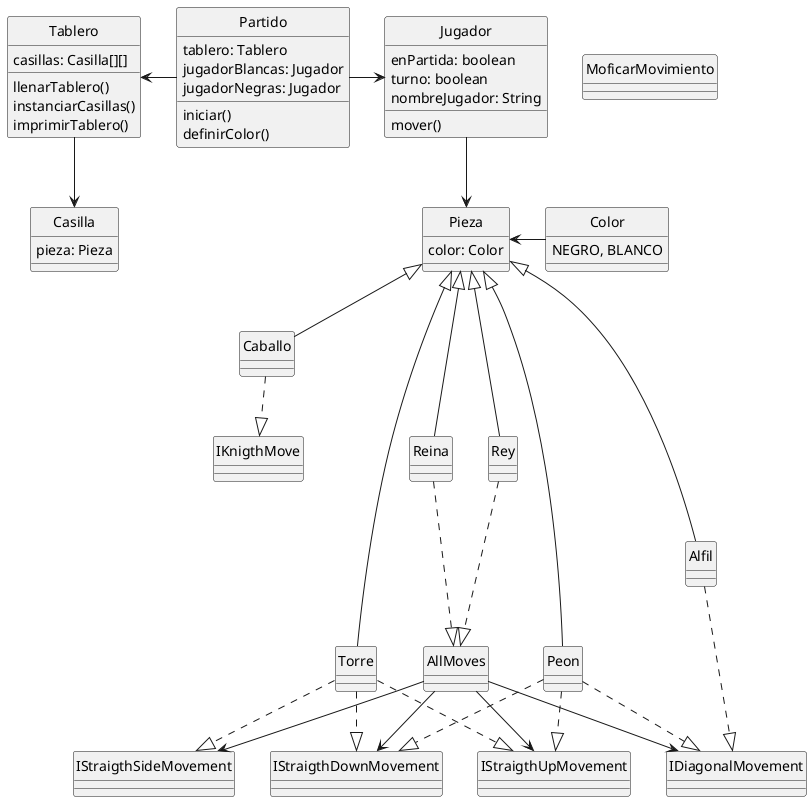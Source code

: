 @startuml
hide circle

class MoficarMovimiento{
}
class Pieza{
color: Color
}
class Casilla{
pieza: Pieza
}
class Color{
NEGRO, BLANCO
}
class Partido{
tablero: Tablero
jugadorBlancas: Jugador
jugadorNegras: Jugador
iniciar()
definirColor()
}
class Jugador{
mover()
enPartida: boolean
turno: boolean
nombreJugador: String
}
class Caballo
class Peon
class Alfil
class Torre
class Rey
class Reina
class Tablero{
casillas: Casilla[][]
llenarTablero()
instanciarCasillas()
imprimirTablero()
}

Tablero --> Casilla

Jugador --> Pieza


Pieza <- Color
Partido -> Jugador

Tablero <- Partido

Pieza <|-- Caballo
Pieza <|-- Torre
Pieza <|-- Peon
Pieza <|-- Alfil
Pieza <|--- Reina
Pieza <|--- Rey

Caballo ..|> IKnigthMove
Peon ..|> IStraigthUpMovement
Peon ..|> IStraigthDownMovement
Peon ..|> IDiagonalMovement
Alfil ..|> IDiagonalMovement

Torre ..|> IStraigthDownMovement
Torre ..|> IStraigthUpMovement
Torre ..|> IStraigthSideMovement

Rey ...|> AllMoves
Reina ...|> AllMoves

AllMoves --> IDiagonalMovement
AllMoves --> IStraigthSideMovement
AllMoves --> IStraigthUpMovement
AllMoves --> IStraigthDownMovement

@enduml